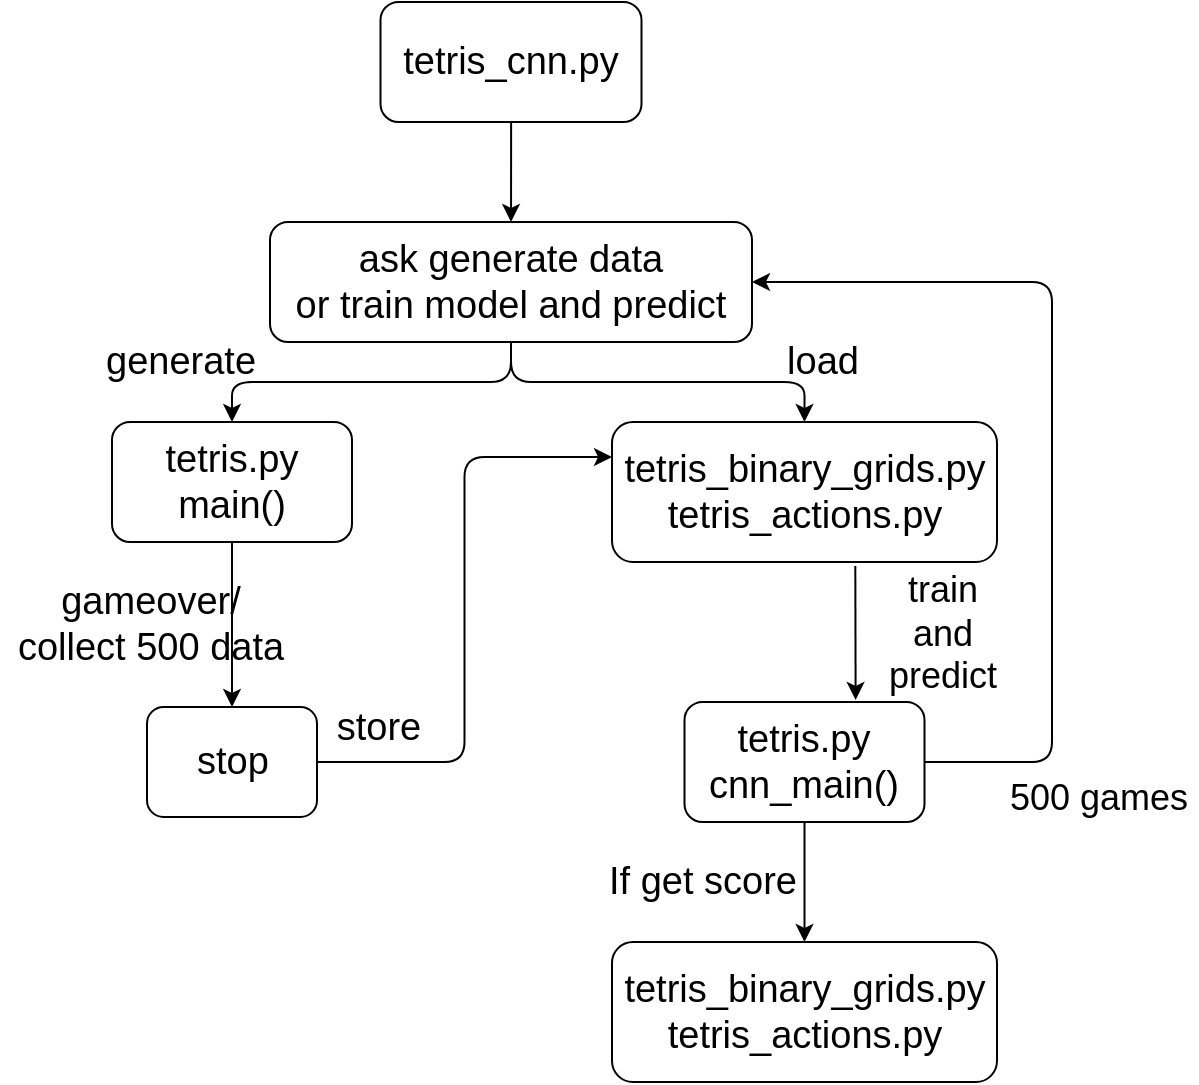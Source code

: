 <mxfile version="13.0.3" type="device"><diagram id="fYpqZS59o-wXNrIkOdAd" name="Page-1"><mxGraphModel dx="1086" dy="846" grid="1" gridSize="10" guides="1" tooltips="1" connect="1" arrows="1" fold="1" page="1" pageScale="1" pageWidth="850" pageHeight="1100" math="0" shadow="0"><root><mxCell id="0"/><mxCell id="1" parent="0"/><mxCell id="njmoUBmEVsZG2wpPdmFi-18" style="edgeStyle=orthogonalEdgeStyle;rounded=1;orthogonalLoop=1;jettySize=auto;html=1;" edge="1" parent="1" source="bOqF107rrRyb9Ra0DPy9-1" target="bOqF107rrRyb9Ra0DPy9-8"><mxGeometry relative="1" as="geometry"/></mxCell><mxCell id="njmoUBmEVsZG2wpPdmFi-19" style="edgeStyle=orthogonalEdgeStyle;rounded=1;orthogonalLoop=1;jettySize=auto;html=1;" edge="1" parent="1" source="bOqF107rrRyb9Ra0DPy9-1" target="bOqF107rrRyb9Ra0DPy9-14"><mxGeometry relative="1" as="geometry"/></mxCell><mxCell id="bOqF107rrRyb9Ra0DPy9-1" value="&lt;font style=&quot;font-size: 19px&quot;&gt;ask generate data&lt;br&gt;or train model and predict&lt;/font&gt;" style="rounded=1;whiteSpace=wrap;html=1;" parent="1" vertex="1"><mxGeometry x="279" y="190" width="241" height="60" as="geometry"/></mxCell><mxCell id="bOqF107rrRyb9Ra0DPy9-4" value="&lt;font style=&quot;font-size: 19px&quot;&gt;generate&lt;/font&gt;" style="text;html=1;resizable=0;autosize=1;align=center;verticalAlign=middle;points=[];fillColor=none;strokeColor=none;rounded=0;" parent="1" vertex="1"><mxGeometry x="189" y="250" width="90" height="20" as="geometry"/></mxCell><mxCell id="bOqF107rrRyb9Ra0DPy9-5" value="&lt;font style=&quot;font-size: 18px&quot;&gt;train &lt;br&gt;and &lt;br&gt;predict&lt;/font&gt;" style="text;html=1;resizable=0;autosize=1;align=center;verticalAlign=middle;points=[];fillColor=none;strokeColor=none;rounded=0;" parent="1" vertex="1"><mxGeometry x="580" y="371" width="70" height="50" as="geometry"/></mxCell><mxCell id="njmoUBmEVsZG2wpPdmFi-23" style="edgeStyle=orthogonalEdgeStyle;rounded=1;orthogonalLoop=1;jettySize=auto;html=1;entryX=0.5;entryY=0;entryDx=0;entryDy=0;" edge="1" parent="1" source="bOqF107rrRyb9Ra0DPy9-8" target="bOqF107rrRyb9Ra0DPy9-13"><mxGeometry relative="1" as="geometry"/></mxCell><mxCell id="bOqF107rrRyb9Ra0DPy9-8" value="&lt;font style=&quot;font-size: 19px&quot;&gt;tetris.py&lt;br&gt;main()&lt;/font&gt;" style="rounded=1;whiteSpace=wrap;html=1;" parent="1" vertex="1"><mxGeometry x="200" y="290" width="120" height="60" as="geometry"/></mxCell><mxCell id="njmoUBmEVsZG2wpPdmFi-26" style="edgeStyle=orthogonalEdgeStyle;rounded=1;orthogonalLoop=1;jettySize=auto;html=1;entryX=0;entryY=0.25;entryDx=0;entryDy=0;" edge="1" parent="1" source="bOqF107rrRyb9Ra0DPy9-13" target="bOqF107rrRyb9Ra0DPy9-14"><mxGeometry relative="1" as="geometry"/></mxCell><mxCell id="bOqF107rrRyb9Ra0DPy9-13" value="&lt;font style=&quot;font-size: 19px&quot;&gt;stop&lt;br&gt;&lt;/font&gt;" style="rounded=1;whiteSpace=wrap;html=1;" parent="1" vertex="1"><mxGeometry x="217.5" y="432.5" width="85" height="55" as="geometry"/></mxCell><mxCell id="bOqF107rrRyb9Ra0DPy9-14" value="&lt;font style=&quot;font-size: 19px&quot;&gt;tetris_binary_grids.py&lt;br&gt;tetris_actions.py&lt;br&gt;&lt;/font&gt;" style="rounded=1;whiteSpace=wrap;html=1;" parent="1" vertex="1"><mxGeometry x="450" y="290" width="192.5" height="70" as="geometry"/></mxCell><mxCell id="bOqF107rrRyb9Ra0DPy9-16" value="&lt;font style=&quot;font-size: 19px&quot;&gt;store&lt;/font&gt;" style="text;html=1;resizable=0;autosize=1;align=center;verticalAlign=middle;points=[];fillColor=none;strokeColor=none;rounded=0;" parent="1" vertex="1"><mxGeometry x="302.5" y="432.5" width="60" height="20" as="geometry"/></mxCell><mxCell id="njmoUBmEVsZG2wpPdmFi-29" style="edgeStyle=orthogonalEdgeStyle;rounded=1;orthogonalLoop=1;jettySize=auto;html=1;entryX=1;entryY=0.5;entryDx=0;entryDy=0;" edge="1" parent="1" source="bOqF107rrRyb9Ra0DPy9-19" target="bOqF107rrRyb9Ra0DPy9-1"><mxGeometry relative="1" as="geometry"><Array as="points"><mxPoint x="670" y="460"/><mxPoint x="670" y="220"/></Array></mxGeometry></mxCell><mxCell id="njmoUBmEVsZG2wpPdmFi-40" style="edgeStyle=orthogonalEdgeStyle;rounded=1;orthogonalLoop=1;jettySize=auto;html=1;entryX=0.5;entryY=0;entryDx=0;entryDy=0;" edge="1" parent="1" source="bOqF107rrRyb9Ra0DPy9-19" target="njmoUBmEVsZG2wpPdmFi-39"><mxGeometry relative="1" as="geometry"/></mxCell><mxCell id="bOqF107rrRyb9Ra0DPy9-19" value="&lt;font style=&quot;font-size: 19px&quot;&gt;tetris.py&lt;br&gt;cnn_main()&lt;/font&gt;" style="rounded=1;whiteSpace=wrap;html=1;" parent="1" vertex="1"><mxGeometry x="486.25" y="430" width="120" height="60" as="geometry"/></mxCell><mxCell id="bOqF107rrRyb9Ra0DPy9-24" value="&lt;font style=&quot;font-size: 18px&quot;&gt;500 games&lt;/font&gt;" style="text;html=1;resizable=0;autosize=1;align=center;verticalAlign=middle;points=[];fillColor=none;strokeColor=none;rounded=0;" parent="1" vertex="1"><mxGeometry x="642.5" y="467.5" width="100" height="20" as="geometry"/></mxCell><mxCell id="njmoUBmEVsZG2wpPdmFi-28" style="edgeStyle=orthogonalEdgeStyle;rounded=1;orthogonalLoop=1;jettySize=auto;html=1;entryX=0.5;entryY=0;entryDx=0;entryDy=0;" edge="1" parent="1" source="njmoUBmEVsZG2wpPdmFi-3" target="bOqF107rrRyb9Ra0DPy9-1"><mxGeometry relative="1" as="geometry"/></mxCell><mxCell id="njmoUBmEVsZG2wpPdmFi-3" value="&lt;font style=&quot;font-size: 19px&quot;&gt;tetris_cnn.py&lt;/font&gt;" style="rounded=1;whiteSpace=wrap;html=1;" vertex="1" parent="1"><mxGeometry x="334.25" y="80" width="130.5" height="60" as="geometry"/></mxCell><mxCell id="njmoUBmEVsZG2wpPdmFi-10" value="&lt;font style=&quot;font-size: 19px&quot;&gt;load&lt;/font&gt;" style="text;html=1;resizable=0;autosize=1;align=center;verticalAlign=middle;points=[];fillColor=none;strokeColor=none;rounded=0;" vertex="1" parent="1"><mxGeometry x="530" y="250" width="50" height="20" as="geometry"/></mxCell><mxCell id="njmoUBmEVsZG2wpPdmFi-16" value="&lt;span style=&quot;font-size: 19px&quot;&gt;gameover/&lt;/span&gt;&lt;br style=&quot;font-size: 19px&quot;&gt;&lt;span style=&quot;font-size: 19px&quot;&gt;collect 500 data&lt;/span&gt;" style="text;html=1;resizable=0;autosize=1;align=center;verticalAlign=middle;points=[];fillColor=none;strokeColor=none;rounded=0;" vertex="1" parent="1"><mxGeometry x="144" y="371" width="150" height="40" as="geometry"/></mxCell><mxCell id="njmoUBmEVsZG2wpPdmFi-31" value="&lt;font style=&quot;font-size: 19px&quot;&gt;If get score&lt;br&gt;&lt;/font&gt;" style="text;html=1;resizable=0;autosize=1;align=center;verticalAlign=middle;points=[];fillColor=none;strokeColor=none;rounded=0;" vertex="1" parent="1"><mxGeometry x="440" y="510" width="110" height="20" as="geometry"/></mxCell><mxCell id="njmoUBmEVsZG2wpPdmFi-37" value="" style="endArrow=classic;html=1;exitX=0.632;exitY=1.029;exitDx=0;exitDy=0;exitPerimeter=0;entryX=0.713;entryY=-0.017;entryDx=0;entryDy=0;entryPerimeter=0;" edge="1" parent="1" source="bOqF107rrRyb9Ra0DPy9-14" target="bOqF107rrRyb9Ra0DPy9-19"><mxGeometry width="50" height="50" relative="1" as="geometry"><mxPoint x="390" y="460" as="sourcePoint"/><mxPoint x="440" y="410" as="targetPoint"/></mxGeometry></mxCell><mxCell id="njmoUBmEVsZG2wpPdmFi-39" value="&lt;font style=&quot;font-size: 19px&quot;&gt;tetris_binary_grids.py&lt;br&gt;tetris_actions.py&lt;br&gt;&lt;/font&gt;" style="rounded=1;whiteSpace=wrap;html=1;" vertex="1" parent="1"><mxGeometry x="450" y="550" width="192.5" height="70" as="geometry"/></mxCell></root></mxGraphModel></diagram></mxfile>